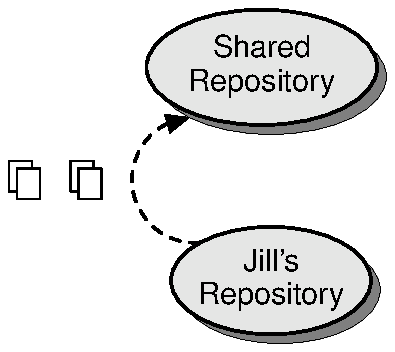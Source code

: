 .ft H
.ps 11
.vs 12
.PS
define two {
	w = .15
	h = .2
	box thick .5 wid w ht h 
	box fill 0 thick .5 wid w ht h with .c at last box.c + .05,-.05
}
define files {
        [
	[two]
	[two] with .w at last [].e + .2,0
	]
}
	scale = 1.3
	drop = .06
	f = .5
	w = 1.3
	h = .7
R:	ellipse thick 0 fill f wid 1.5 ht .75
S:	ellipse thick 1 wid 1.5 ht .75 fill .1 "Shared" "Repository" \
	    with .n at last ellipse.n + (-drop, drop)

W: [
	ellipse thick 0 fill f wid w ht h
	A: ellipse thick 1 wid w ht h fill .1 "Jill's" "Repository" \
	    with .n at last ellipse.n + (-drop, drop)
] with .n at R.s - -.03,.6
arrowwid = .13
arrowht = .15
linethick = 1
arc dashed <- from R.sw to W.A.nw
[files] with .c at last arc.w - .5,0
.PE
.ps
.vs
